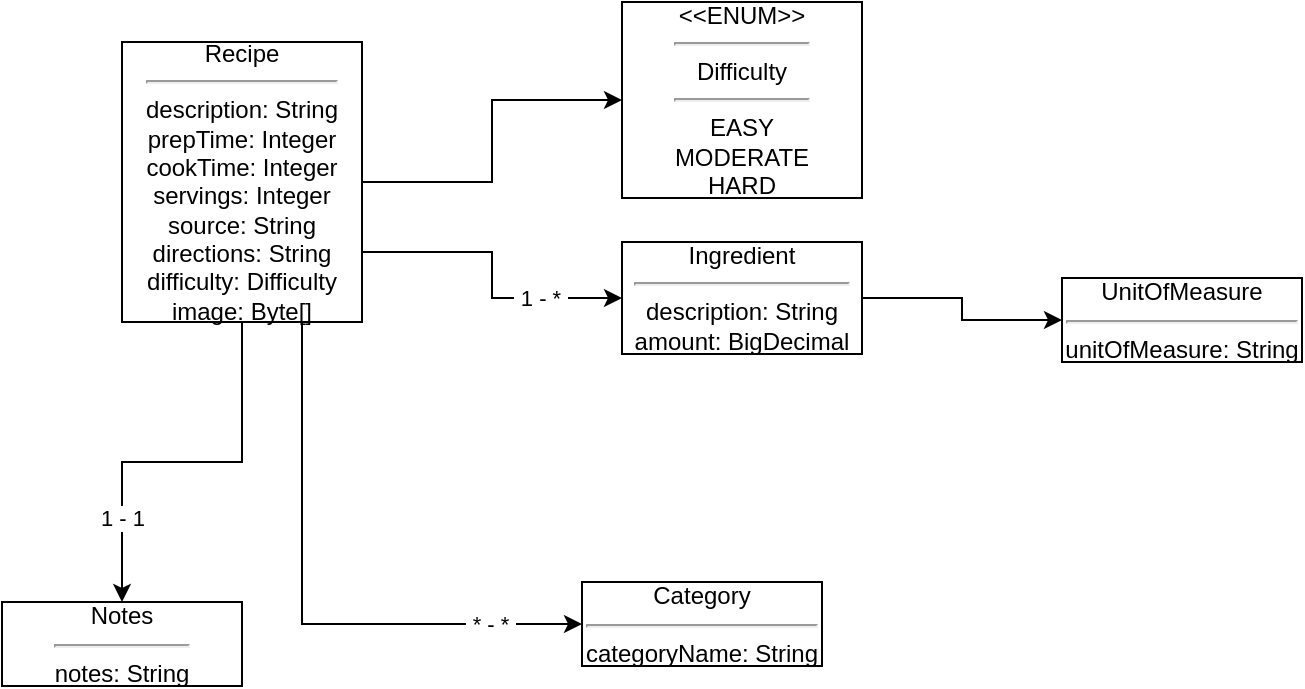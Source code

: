 <mxfile version="13.0.3" type="device"><diagram id="ENFTix-c3beN_7yWw3Bi" name="Page-1"><mxGraphModel dx="852" dy="534" grid="1" gridSize="10" guides="1" tooltips="1" connect="1" arrows="1" fold="1" page="1" pageScale="1" pageWidth="827" pageHeight="1169" math="0" shadow="0"><root><mxCell id="0"/><mxCell id="1" parent="0"/><mxCell id="jV82OAMq308Pw9jqW0jv-7" style="edgeStyle=orthogonalEdgeStyle;rounded=0;orthogonalLoop=1;jettySize=auto;html=1;" edge="1" parent="1" source="jV82OAMq308Pw9jqW0jv-1" target="jV82OAMq308Pw9jqW0jv-5"><mxGeometry relative="1" as="geometry"/></mxCell><mxCell id="jV82OAMq308Pw9jqW0jv-9" style="edgeStyle=orthogonalEdgeStyle;rounded=0;orthogonalLoop=1;jettySize=auto;html=1;" edge="1" parent="1" source="jV82OAMq308Pw9jqW0jv-1" target="jV82OAMq308Pw9jqW0jv-8"><mxGeometry relative="1" as="geometry"/></mxCell><mxCell id="jV82OAMq308Pw9jqW0jv-11" value="1 - 1" style="edgeLabel;html=1;align=center;verticalAlign=middle;resizable=0;points=[];" vertex="1" connectable="0" parent="jV82OAMq308Pw9jqW0jv-9"><mxGeometry x="0.579" relative="1" as="geometry"><mxPoint as="offset"/></mxGeometry></mxCell><mxCell id="jV82OAMq308Pw9jqW0jv-14" style="edgeStyle=orthogonalEdgeStyle;rounded=0;orthogonalLoop=1;jettySize=auto;html=1;exitX=1;exitY=0.75;exitDx=0;exitDy=0;entryX=0;entryY=0.5;entryDx=0;entryDy=0;" edge="1" parent="1" source="jV82OAMq308Pw9jqW0jv-1" target="jV82OAMq308Pw9jqW0jv-12"><mxGeometry relative="1" as="geometry"/></mxCell><mxCell id="jV82OAMq308Pw9jqW0jv-16" value="&amp;nbsp;1 - *&amp;nbsp;" style="edgeLabel;html=1;align=center;verticalAlign=middle;resizable=0;points=[];" vertex="1" connectable="0" parent="jV82OAMq308Pw9jqW0jv-14"><mxGeometry x="0.455" relative="1" as="geometry"><mxPoint as="offset"/></mxGeometry></mxCell><mxCell id="jV82OAMq308Pw9jqW0jv-21" style="edgeStyle=orthogonalEdgeStyle;rounded=0;orthogonalLoop=1;jettySize=auto;html=1;exitX=0.75;exitY=1;exitDx=0;exitDy=0;entryX=0;entryY=0.5;entryDx=0;entryDy=0;" edge="1" parent="1" source="jV82OAMq308Pw9jqW0jv-1" target="jV82OAMq308Pw9jqW0jv-20"><mxGeometry relative="1" as="geometry"/></mxCell><mxCell id="jV82OAMq308Pw9jqW0jv-22" value="&amp;nbsp;* - *&amp;nbsp;" style="edgeLabel;html=1;align=center;verticalAlign=middle;resizable=0;points=[];" vertex="1" connectable="0" parent="jV82OAMq308Pw9jqW0jv-21"><mxGeometry x="0.68" relative="1" as="geometry"><mxPoint as="offset"/></mxGeometry></mxCell><mxCell id="jV82OAMq308Pw9jqW0jv-1" value="Recipe&lt;br&gt;&lt;hr&gt;description: String&lt;br&gt;prepTime: Integer&lt;br&gt;cookTime: Integer&lt;br&gt;servings: Integer&lt;br&gt;source: String&lt;br&gt;directions: String&lt;br&gt;difficulty: Difficulty&lt;br&gt;image: Byte[]" style="rounded=0;whiteSpace=wrap;html=1;verticalAlign=middle;" vertex="1" parent="1"><mxGeometry x="80" y="40" width="120" height="140" as="geometry"/></mxCell><mxCell id="jV82OAMq308Pw9jqW0jv-5" value="&amp;lt;&amp;lt;ENUM&amp;gt;&amp;gt;&lt;br&gt;&lt;hr&gt;Difficulty&lt;br&gt;&lt;hr&gt;EASY&lt;br&gt;MODERATE&lt;br&gt;HARD" style="rounded=0;whiteSpace=wrap;html=1;" vertex="1" parent="1"><mxGeometry x="330" y="20" width="120" height="98" as="geometry"/></mxCell><mxCell id="jV82OAMq308Pw9jqW0jv-8" value="Notes&lt;br&gt;&lt;hr&gt;notes: String" style="rounded=0;whiteSpace=wrap;html=1;" vertex="1" parent="1"><mxGeometry x="20" y="320" width="120" height="42" as="geometry"/></mxCell><mxCell id="jV82OAMq308Pw9jqW0jv-18" style="edgeStyle=orthogonalEdgeStyle;rounded=0;orthogonalLoop=1;jettySize=auto;html=1;exitX=1;exitY=0.5;exitDx=0;exitDy=0;entryX=0;entryY=0.5;entryDx=0;entryDy=0;" edge="1" parent="1" source="jV82OAMq308Pw9jqW0jv-12" target="jV82OAMq308Pw9jqW0jv-17"><mxGeometry relative="1" as="geometry"/></mxCell><mxCell id="jV82OAMq308Pw9jqW0jv-12" value="Ingredient&lt;br&gt;&lt;hr&gt;description: String&lt;br&gt;amount: BigDecimal" style="rounded=0;whiteSpace=wrap;html=1;" vertex="1" parent="1"><mxGeometry x="330" y="140" width="120" height="56" as="geometry"/></mxCell><mxCell id="jV82OAMq308Pw9jqW0jv-17" value="UnitOfMeasure&lt;br&gt;&lt;hr&gt;unitOfMeasure: String" style="rounded=0;whiteSpace=wrap;html=1;" vertex="1" parent="1"><mxGeometry x="550" y="158" width="120" height="42" as="geometry"/></mxCell><mxCell id="jV82OAMq308Pw9jqW0jv-20" value="Category&lt;br&gt;&lt;hr&gt;categoryName: String" style="rounded=0;whiteSpace=wrap;html=1;" vertex="1" parent="1"><mxGeometry x="310" y="310" width="120" height="42" as="geometry"/></mxCell></root></mxGraphModel></diagram></mxfile>